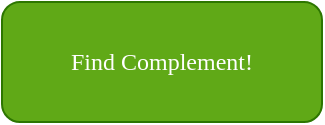 <mxfile version="26.0.6">
  <diagram name="Page-1" id="utp3yNJimWN3oe4ciISK">
    <mxGraphModel dx="803" dy="434" grid="1" gridSize="10" guides="1" tooltips="1" connect="1" arrows="1" fold="1" page="1" pageScale="1" pageWidth="827" pageHeight="1169" math="0" shadow="0">
      <root>
        <mxCell id="0" />
        <mxCell id="1" parent="0" />
        <mxCell id="p_J60ezasi7IBexBNHl3-1" value="&lt;font face=&quot;Lucida Console&quot;&gt;Find Complement!&lt;/font&gt;" style="rounded=1;whiteSpace=wrap;html=1;glass=0;fillColor=#60a917;fontColor=#ffffff;strokeColor=#2D7600;aspect=fixed;" vertex="1" parent="1">
          <mxGeometry x="240" y="160" width="160" height="60" as="geometry" />
        </mxCell>
      </root>
    </mxGraphModel>
  </diagram>
</mxfile>
